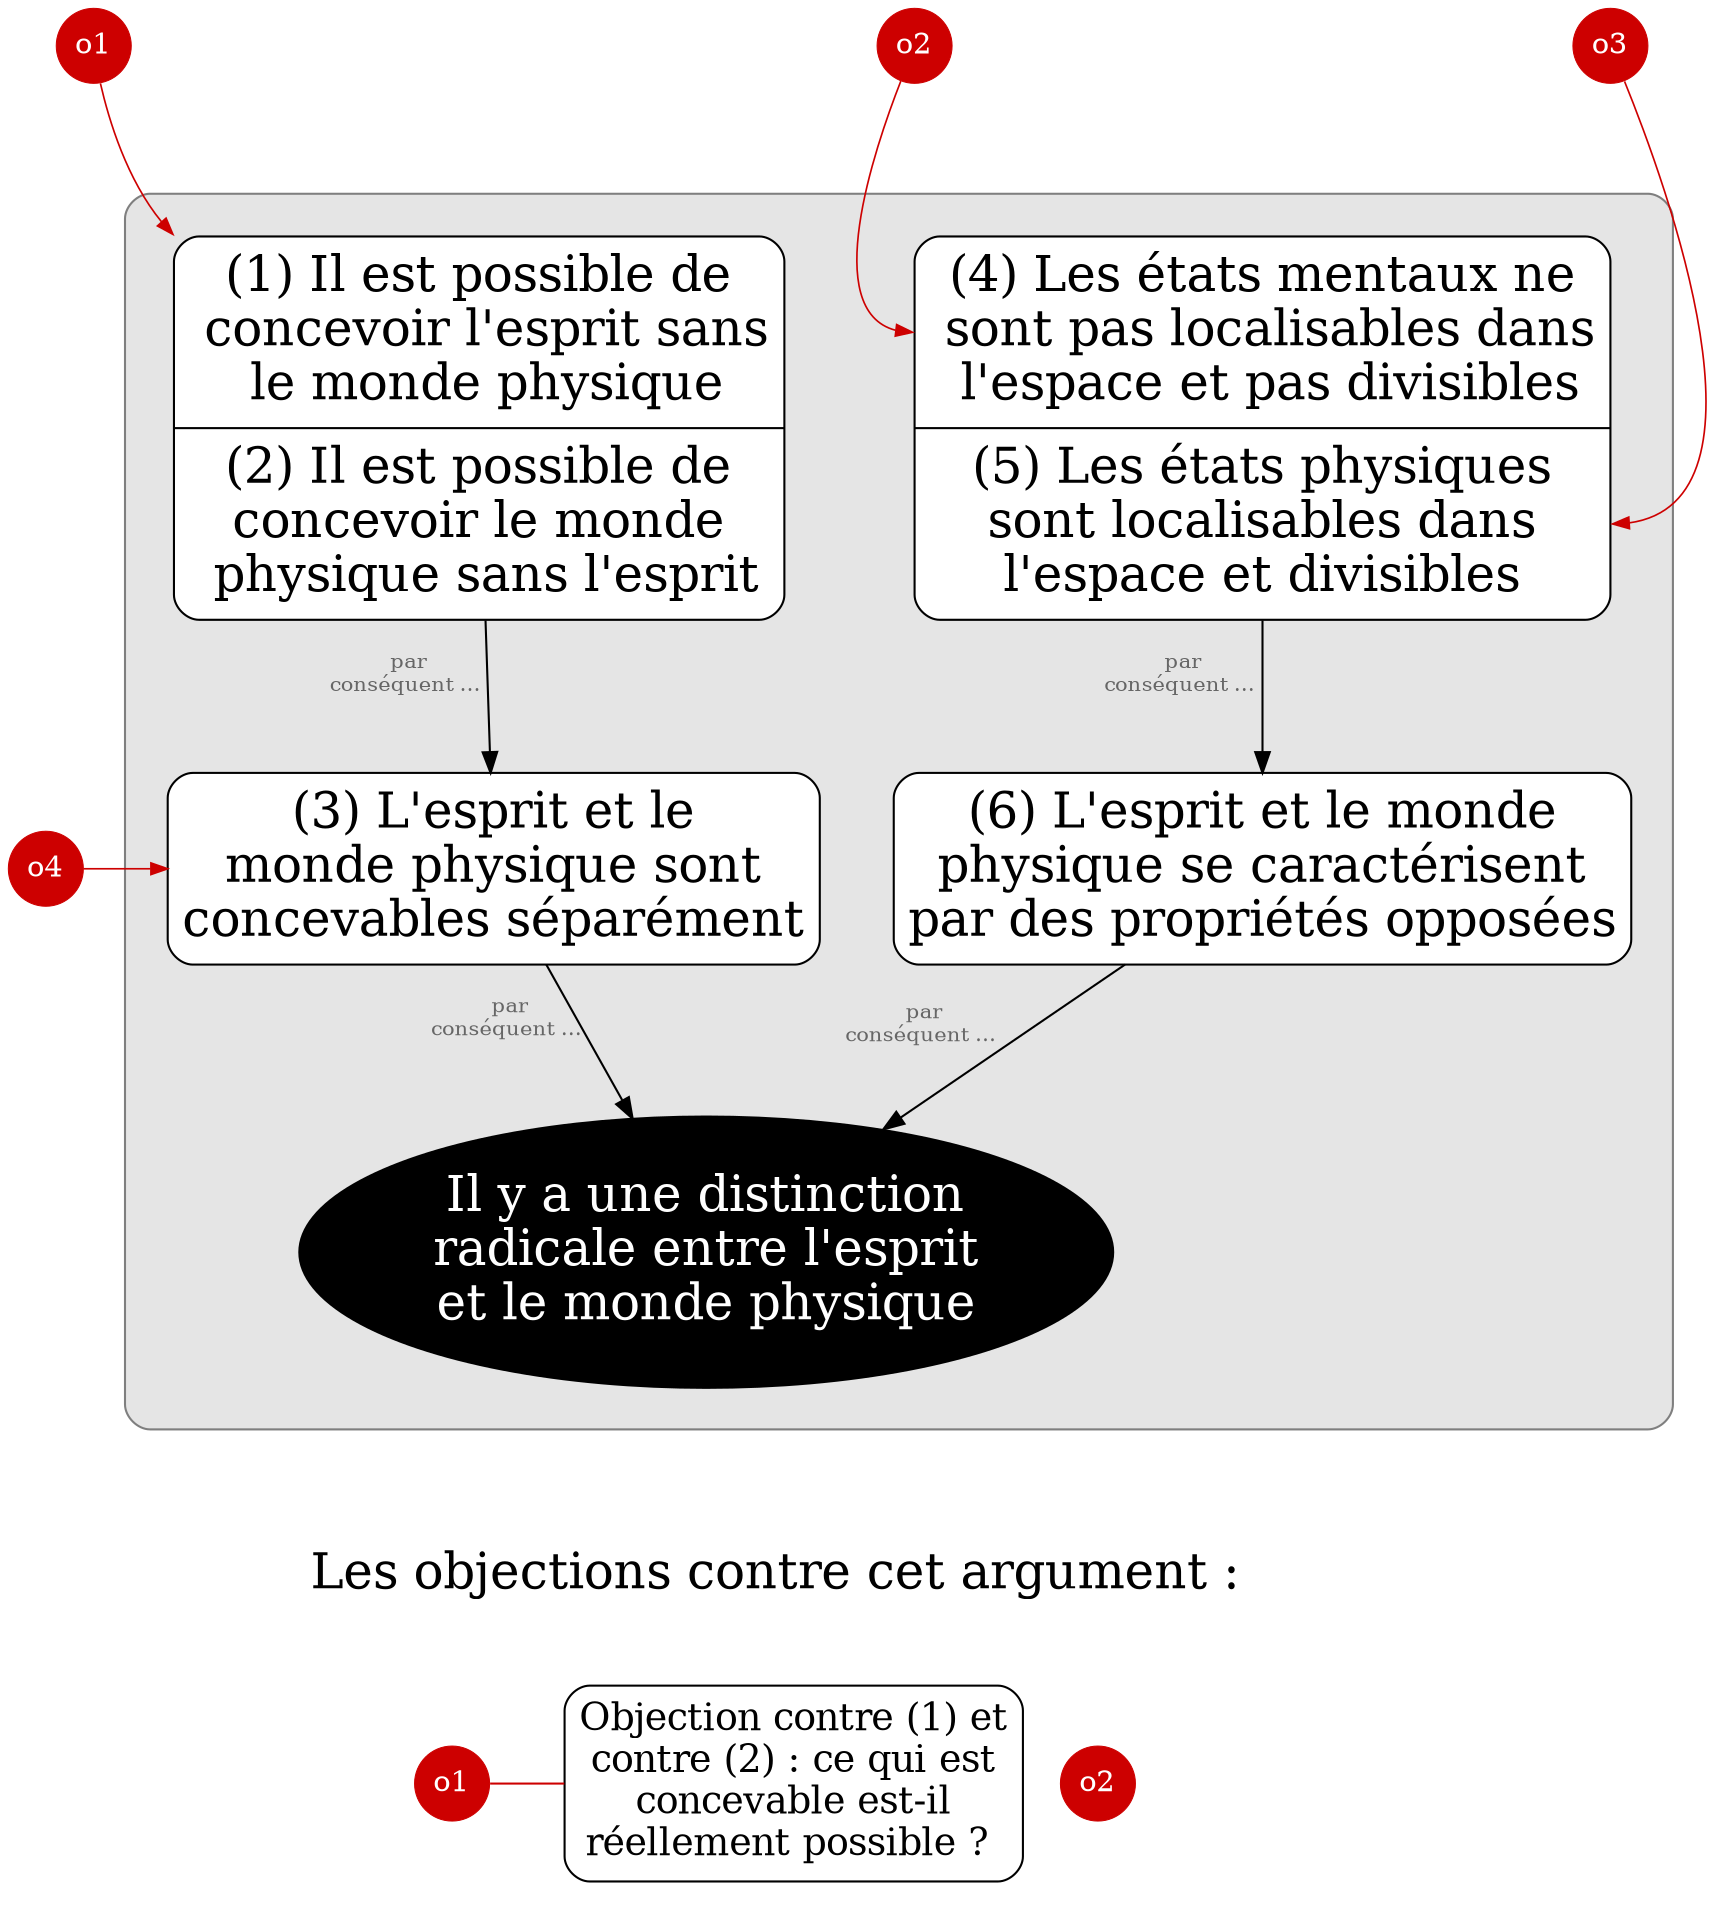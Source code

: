 digraph G {
splines=true
newrank=true


node[color=red3, style="rounded, filled", shape="circle", fillcolor=red3, penwidth=0.5, fontcolor=white, margin=0, size=1]
o1[label="o1"]
o2[label="o2"]
o3[label="o3"]
o4[label="o4"]

node[shape=box, fillcolor=white, style="filled,rounded", color=black, fontsize=24, penwidth=1,fontcolor=black, margin=0.1]
edge[minlen=2,color=red3, penwidth=0.8, arrowsize=0.8]
o1->p12:nw
o2->p45:p4:w
o3->p45:p5:e
{rank=same;o4->p3}
o1->o4[style=invis]

subgraph cluster_0 {
bgcolor=grey90
style=rounded
color=grey50
margin=20



node[shape=box, fillcolor=white, style="filled,rounded", color=black]
edge[xlabel="par
conséquent … ",fontcolor=grey40;fontsize=10,minlen=2,color=black,penwidth=1, arrowsize=1]



p12[shape="record" label="{<p1> (1) Il est possible de\n concevoir l'esprit sans\n le monde physique
|<p2> (2)  Il est possible de\n concevoir le monde \n physique sans l'esprit}"];
p12 -> p3
p3 [label="(3) L'esprit et le
monde physique sont
concevables séparément", shape="box"];



p45 -> p6
p45[shape="record" label="{<p4> (4) Les états mentaux ne\n sont pas localisables dans\n l'espace et pas divisibles
|<p5> (5)  Les états physiques\nsont localisables dans\nl'espace et divisibles}"];


{rank=same;p3->p6[style=invis]}

p6 [label="(6) L'esprit et le monde
physique se caractérisent
par des propriétés opposées", shape="box"];
   
{p3,p6}->C

C[label="Il y a une distinction
radicale entre l'esprit
et le monde physique",fillcolor=black, fontcolor=white, color=black, shape=ellipse]
   


}

node[color=red3, style="rounded, filled", shape="circle", fillcolor=red3, penwidth=0.5, fontcolor=white, margin=0, size=1,fontsize=14]
C->{obj1,obj2}[style=invis,minlen=2]

subgraph cluster_1 {
fontsize=24
label="\nLes objections contre cet argument :\n\n"
color=white
obj1[label="o1"]
obj2[label="o2"]
node[shape=box, fillcolor=white, style="filled,rounded", color=black, penwidth=1, fontcolor=black, margin=0.1, fontsize=18]
edge[arrowhead=none,penwidth=1]
{rank=same;obj1->obj1expl}
obj1expl[label="Objection contre (1) et
contre (2) : ce qui est
concevable est-il
réellement possible ? "]
}


}